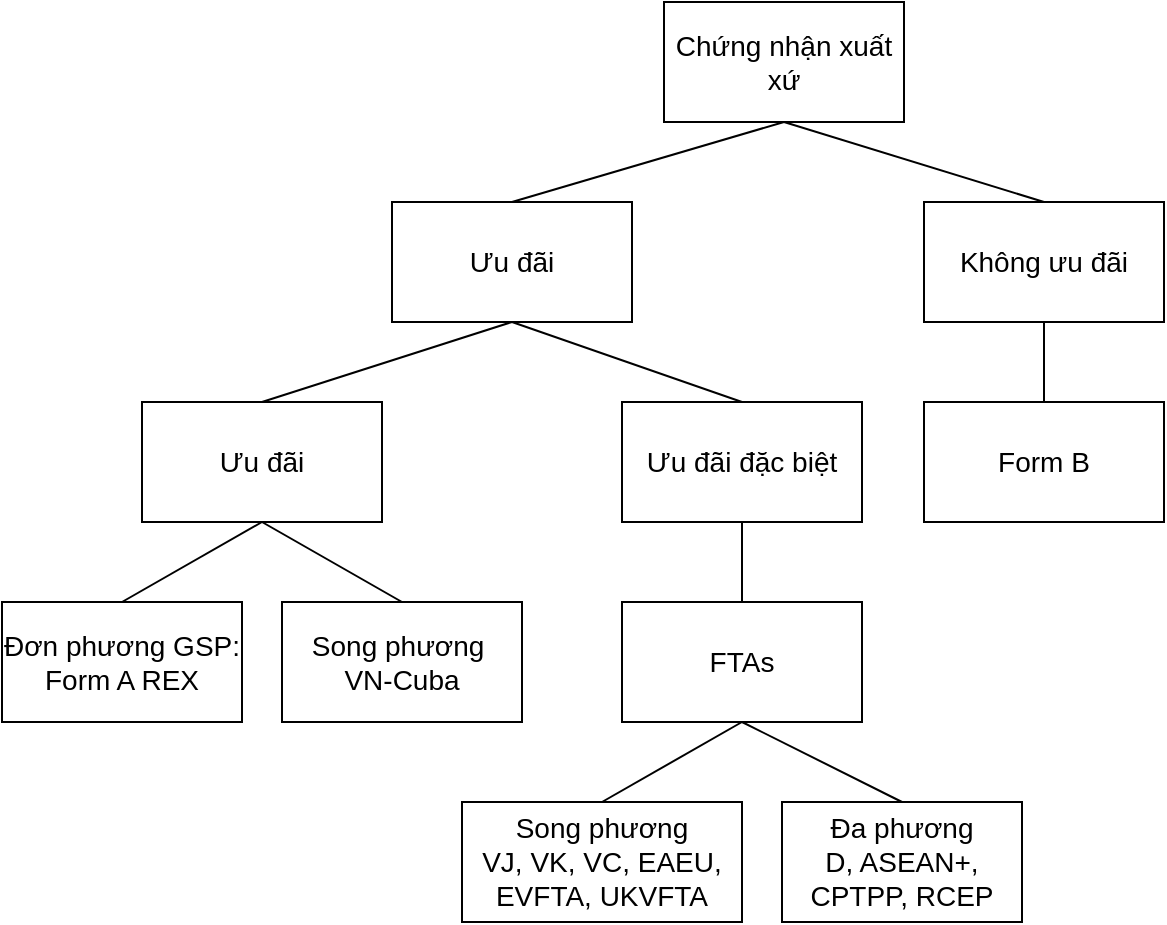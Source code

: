 <mxfile version="24.1.0" type="github">
  <diagram name="Trang-1" id="bRTVqfyxAPS5Jxo6dtT3">
    <mxGraphModel dx="954" dy="558" grid="1" gridSize="10" guides="1" tooltips="1" connect="1" arrows="1" fold="1" page="1" pageScale="1" pageWidth="827" pageHeight="1169" math="0" shadow="0">
      <root>
        <mxCell id="0" />
        <mxCell id="1" parent="0" />
        <mxCell id="tmiWMO9ow4Z-IAMvWqRj-1" value="Chứng nhận xuất xứ" style="rounded=0;whiteSpace=wrap;html=1;fontSize=14;" vertex="1" parent="1">
          <mxGeometry x="390" y="140" width="120" height="60" as="geometry" />
        </mxCell>
        <mxCell id="tmiWMO9ow4Z-IAMvWqRj-2" value="Ưu đãi" style="rounded=0;whiteSpace=wrap;html=1;fontSize=14;" vertex="1" parent="1">
          <mxGeometry x="254" y="240" width="120" height="60" as="geometry" />
        </mxCell>
        <mxCell id="tmiWMO9ow4Z-IAMvWqRj-3" value="Không ưu đãi" style="rounded=0;whiteSpace=wrap;html=1;fontSize=14;" vertex="1" parent="1">
          <mxGeometry x="520" y="240" width="120" height="60" as="geometry" />
        </mxCell>
        <mxCell id="tmiWMO9ow4Z-IAMvWqRj-4" value="Ưu đãi" style="rounded=0;whiteSpace=wrap;html=1;fontSize=14;" vertex="1" parent="1">
          <mxGeometry x="129" y="340" width="120" height="60" as="geometry" />
        </mxCell>
        <mxCell id="tmiWMO9ow4Z-IAMvWqRj-5" value="Ưu đãi đặc biệt" style="rounded=0;whiteSpace=wrap;html=1;fontSize=14;" vertex="1" parent="1">
          <mxGeometry x="369" y="340" width="120" height="60" as="geometry" />
        </mxCell>
        <mxCell id="tmiWMO9ow4Z-IAMvWqRj-6" value="Đơn phương GSP: Form A REX" style="rounded=0;whiteSpace=wrap;html=1;fontSize=14;" vertex="1" parent="1">
          <mxGeometry x="59" y="440" width="120" height="60" as="geometry" />
        </mxCell>
        <mxCell id="tmiWMO9ow4Z-IAMvWqRj-7" value="Song phương&amp;nbsp;&lt;div&gt;VN-Cuba&lt;/div&gt;" style="rounded=0;whiteSpace=wrap;html=1;fontSize=14;" vertex="1" parent="1">
          <mxGeometry x="199" y="440" width="120" height="60" as="geometry" />
        </mxCell>
        <mxCell id="tmiWMO9ow4Z-IAMvWqRj-8" value="FTAs" style="rounded=0;whiteSpace=wrap;html=1;fontSize=14;" vertex="1" parent="1">
          <mxGeometry x="369" y="440" width="120" height="60" as="geometry" />
        </mxCell>
        <mxCell id="tmiWMO9ow4Z-IAMvWqRj-9" value="Song phương&lt;div style=&quot;font-size: 14px;&quot;&gt;VJ, VK, VC, EAEU, EVFTA, UKVFTA&lt;/div&gt;" style="rounded=0;whiteSpace=wrap;html=1;fontSize=14;" vertex="1" parent="1">
          <mxGeometry x="289" y="540" width="140" height="60" as="geometry" />
        </mxCell>
        <mxCell id="tmiWMO9ow4Z-IAMvWqRj-10" value="Form B" style="rounded=0;whiteSpace=wrap;html=1;fontSize=14;" vertex="1" parent="1">
          <mxGeometry x="520" y="340" width="120" height="60" as="geometry" />
        </mxCell>
        <mxCell id="tmiWMO9ow4Z-IAMvWqRj-11" value="Đa phương&lt;div style=&quot;font-size: 14px;&quot;&gt;D, ASEAN+, CPTPP, RCEP&lt;/div&gt;" style="rounded=0;whiteSpace=wrap;html=1;fontSize=14;" vertex="1" parent="1">
          <mxGeometry x="449" y="540" width="120" height="60" as="geometry" />
        </mxCell>
        <mxCell id="tmiWMO9ow4Z-IAMvWqRj-12" value="" style="endArrow=none;html=1;rounded=0;entryX=0.5;entryY=1;entryDx=0;entryDy=0;exitX=0.5;exitY=0;exitDx=0;exitDy=0;" edge="1" parent="1" source="tmiWMO9ow4Z-IAMvWqRj-2" target="tmiWMO9ow4Z-IAMvWqRj-1">
          <mxGeometry width="50" height="50" relative="1" as="geometry">
            <mxPoint x="450" y="420" as="sourcePoint" />
            <mxPoint x="500" y="370" as="targetPoint" />
          </mxGeometry>
        </mxCell>
        <mxCell id="tmiWMO9ow4Z-IAMvWqRj-13" value="" style="endArrow=none;html=1;rounded=0;exitX=0.5;exitY=0;exitDx=0;exitDy=0;entryX=0.5;entryY=1;entryDx=0;entryDy=0;" edge="1" parent="1" source="tmiWMO9ow4Z-IAMvWqRj-3" target="tmiWMO9ow4Z-IAMvWqRj-1">
          <mxGeometry width="50" height="50" relative="1" as="geometry">
            <mxPoint x="350" y="270" as="sourcePoint" />
            <mxPoint x="450" y="230" as="targetPoint" />
          </mxGeometry>
        </mxCell>
        <mxCell id="tmiWMO9ow4Z-IAMvWqRj-14" value="" style="endArrow=none;html=1;rounded=0;entryX=0.5;entryY=1;entryDx=0;entryDy=0;exitX=0.5;exitY=0;exitDx=0;exitDy=0;" edge="1" parent="1" source="tmiWMO9ow4Z-IAMvWqRj-4" target="tmiWMO9ow4Z-IAMvWqRj-2">
          <mxGeometry width="50" height="50" relative="1" as="geometry">
            <mxPoint x="424" y="420" as="sourcePoint" />
            <mxPoint x="474" y="370" as="targetPoint" />
          </mxGeometry>
        </mxCell>
        <mxCell id="tmiWMO9ow4Z-IAMvWqRj-15" value="" style="endArrow=none;html=1;rounded=0;entryX=0.5;entryY=1;entryDx=0;entryDy=0;exitX=0.5;exitY=0;exitDx=0;exitDy=0;" edge="1" parent="1" source="tmiWMO9ow4Z-IAMvWqRj-5" target="tmiWMO9ow4Z-IAMvWqRj-2">
          <mxGeometry width="50" height="50" relative="1" as="geometry">
            <mxPoint x="424" y="420" as="sourcePoint" />
            <mxPoint x="474" y="370" as="targetPoint" />
          </mxGeometry>
        </mxCell>
        <mxCell id="tmiWMO9ow4Z-IAMvWqRj-16" value="" style="endArrow=none;html=1;rounded=0;entryX=0.5;entryY=1;entryDx=0;entryDy=0;exitX=0.5;exitY=0;exitDx=0;exitDy=0;" edge="1" parent="1" source="tmiWMO9ow4Z-IAMvWqRj-10" target="tmiWMO9ow4Z-IAMvWqRj-3">
          <mxGeometry width="50" height="50" relative="1" as="geometry">
            <mxPoint x="480" y="420" as="sourcePoint" />
            <mxPoint x="530" y="370" as="targetPoint" />
          </mxGeometry>
        </mxCell>
        <mxCell id="tmiWMO9ow4Z-IAMvWqRj-18" value="" style="endArrow=none;html=1;rounded=0;entryX=0.5;entryY=1;entryDx=0;entryDy=0;exitX=0.5;exitY=0;exitDx=0;exitDy=0;" edge="1" parent="1" source="tmiWMO9ow4Z-IAMvWqRj-6" target="tmiWMO9ow4Z-IAMvWqRj-4">
          <mxGeometry width="50" height="50" relative="1" as="geometry">
            <mxPoint x="429" y="410" as="sourcePoint" />
            <mxPoint x="479" y="360" as="targetPoint" />
          </mxGeometry>
        </mxCell>
        <mxCell id="tmiWMO9ow4Z-IAMvWqRj-19" value="" style="endArrow=none;html=1;rounded=0;entryX=0.5;entryY=1;entryDx=0;entryDy=0;exitX=0.5;exitY=0;exitDx=0;exitDy=0;" edge="1" parent="1" source="tmiWMO9ow4Z-IAMvWqRj-7" target="tmiWMO9ow4Z-IAMvWqRj-4">
          <mxGeometry width="50" height="50" relative="1" as="geometry">
            <mxPoint x="429" y="410" as="sourcePoint" />
            <mxPoint x="479" y="360" as="targetPoint" />
          </mxGeometry>
        </mxCell>
        <mxCell id="tmiWMO9ow4Z-IAMvWqRj-20" value="" style="endArrow=none;html=1;rounded=0;entryX=0.5;entryY=1;entryDx=0;entryDy=0;exitX=0.5;exitY=0;exitDx=0;exitDy=0;" edge="1" parent="1" source="tmiWMO9ow4Z-IAMvWqRj-8" target="tmiWMO9ow4Z-IAMvWqRj-5">
          <mxGeometry width="50" height="50" relative="1" as="geometry">
            <mxPoint x="279" y="410" as="sourcePoint" />
            <mxPoint x="329" y="360" as="targetPoint" />
          </mxGeometry>
        </mxCell>
        <mxCell id="tmiWMO9ow4Z-IAMvWqRj-21" value="" style="endArrow=none;html=1;rounded=0;entryX=0.5;entryY=1;entryDx=0;entryDy=0;exitX=0.5;exitY=0;exitDx=0;exitDy=0;" edge="1" parent="1" source="tmiWMO9ow4Z-IAMvWqRj-9" target="tmiWMO9ow4Z-IAMvWqRj-8">
          <mxGeometry width="50" height="50" relative="1" as="geometry">
            <mxPoint x="279" y="520" as="sourcePoint" />
            <mxPoint x="329" y="470" as="targetPoint" />
          </mxGeometry>
        </mxCell>
        <mxCell id="tmiWMO9ow4Z-IAMvWqRj-22" value="" style="endArrow=none;html=1;rounded=0;entryX=0.5;entryY=1;entryDx=0;entryDy=0;exitX=0.5;exitY=0;exitDx=0;exitDy=0;" edge="1" parent="1" source="tmiWMO9ow4Z-IAMvWqRj-11" target="tmiWMO9ow4Z-IAMvWqRj-8">
          <mxGeometry width="50" height="50" relative="1" as="geometry">
            <mxPoint x="279" y="520" as="sourcePoint" />
            <mxPoint x="329" y="470" as="targetPoint" />
          </mxGeometry>
        </mxCell>
      </root>
    </mxGraphModel>
  </diagram>
</mxfile>
